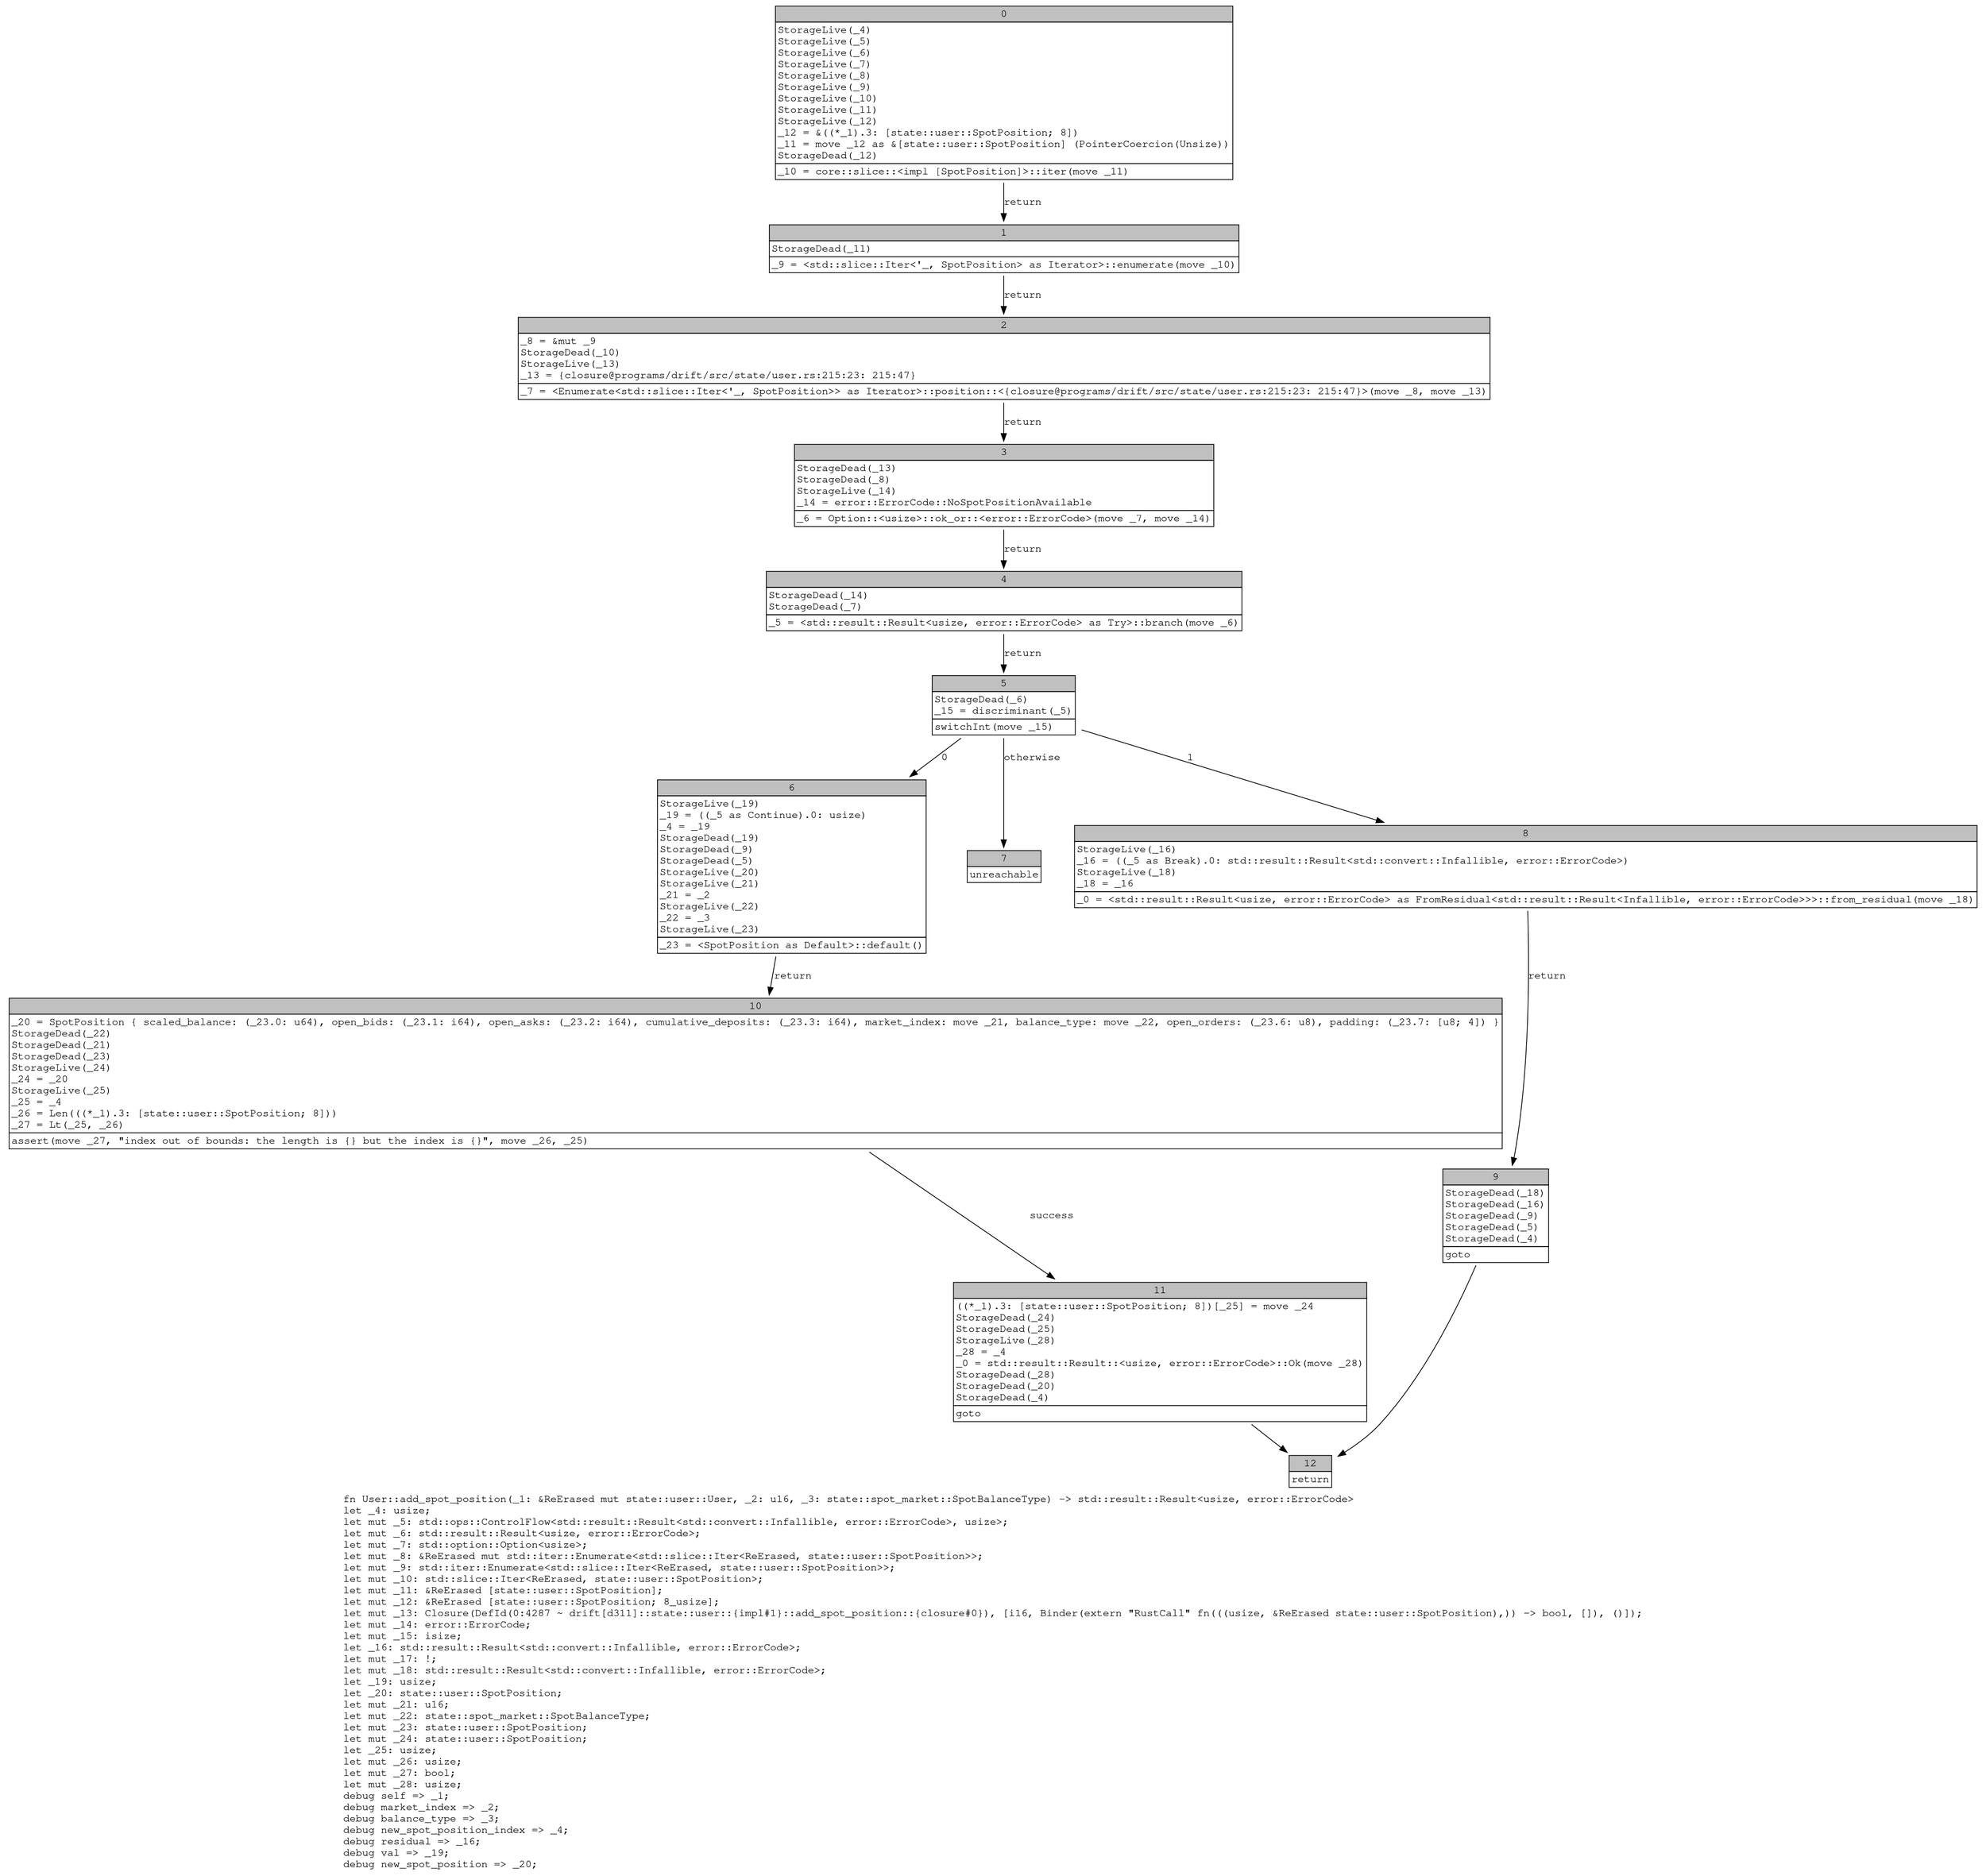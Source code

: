 digraph Mir_0_4286 {
    graph [fontname="Courier, monospace"];
    node [fontname="Courier, monospace"];
    edge [fontname="Courier, monospace"];
    label=<fn User::add_spot_position(_1: &amp;ReErased mut state::user::User, _2: u16, _3: state::spot_market::SpotBalanceType) -&gt; std::result::Result&lt;usize, error::ErrorCode&gt;<br align="left"/>let _4: usize;<br align="left"/>let mut _5: std::ops::ControlFlow&lt;std::result::Result&lt;std::convert::Infallible, error::ErrorCode&gt;, usize&gt;;<br align="left"/>let mut _6: std::result::Result&lt;usize, error::ErrorCode&gt;;<br align="left"/>let mut _7: std::option::Option&lt;usize&gt;;<br align="left"/>let mut _8: &amp;ReErased mut std::iter::Enumerate&lt;std::slice::Iter&lt;ReErased, state::user::SpotPosition&gt;&gt;;<br align="left"/>let mut _9: std::iter::Enumerate&lt;std::slice::Iter&lt;ReErased, state::user::SpotPosition&gt;&gt;;<br align="left"/>let mut _10: std::slice::Iter&lt;ReErased, state::user::SpotPosition&gt;;<br align="left"/>let mut _11: &amp;ReErased [state::user::SpotPosition];<br align="left"/>let mut _12: &amp;ReErased [state::user::SpotPosition; 8_usize];<br align="left"/>let mut _13: Closure(DefId(0:4287 ~ drift[d311]::state::user::{impl#1}::add_spot_position::{closure#0}), [i16, Binder(extern &quot;RustCall&quot; fn(((usize, &amp;ReErased state::user::SpotPosition),)) -&gt; bool, []), ()]);<br align="left"/>let mut _14: error::ErrorCode;<br align="left"/>let mut _15: isize;<br align="left"/>let _16: std::result::Result&lt;std::convert::Infallible, error::ErrorCode&gt;;<br align="left"/>let mut _17: !;<br align="left"/>let mut _18: std::result::Result&lt;std::convert::Infallible, error::ErrorCode&gt;;<br align="left"/>let _19: usize;<br align="left"/>let _20: state::user::SpotPosition;<br align="left"/>let mut _21: u16;<br align="left"/>let mut _22: state::spot_market::SpotBalanceType;<br align="left"/>let mut _23: state::user::SpotPosition;<br align="left"/>let mut _24: state::user::SpotPosition;<br align="left"/>let _25: usize;<br align="left"/>let mut _26: usize;<br align="left"/>let mut _27: bool;<br align="left"/>let mut _28: usize;<br align="left"/>debug self =&gt; _1;<br align="left"/>debug market_index =&gt; _2;<br align="left"/>debug balance_type =&gt; _3;<br align="left"/>debug new_spot_position_index =&gt; _4;<br align="left"/>debug residual =&gt; _16;<br align="left"/>debug val =&gt; _19;<br align="left"/>debug new_spot_position =&gt; _20;<br align="left"/>>;
    bb0__0_4286 [shape="none", label=<<table border="0" cellborder="1" cellspacing="0"><tr><td bgcolor="gray" align="center" colspan="1">0</td></tr><tr><td align="left" balign="left">StorageLive(_4)<br/>StorageLive(_5)<br/>StorageLive(_6)<br/>StorageLive(_7)<br/>StorageLive(_8)<br/>StorageLive(_9)<br/>StorageLive(_10)<br/>StorageLive(_11)<br/>StorageLive(_12)<br/>_12 = &amp;((*_1).3: [state::user::SpotPosition; 8])<br/>_11 = move _12 as &amp;[state::user::SpotPosition] (PointerCoercion(Unsize))<br/>StorageDead(_12)<br/></td></tr><tr><td align="left">_10 = core::slice::&lt;impl [SpotPosition]&gt;::iter(move _11)</td></tr></table>>];
    bb1__0_4286 [shape="none", label=<<table border="0" cellborder="1" cellspacing="0"><tr><td bgcolor="gray" align="center" colspan="1">1</td></tr><tr><td align="left" balign="left">StorageDead(_11)<br/></td></tr><tr><td align="left">_9 = &lt;std::slice::Iter&lt;'_, SpotPosition&gt; as Iterator&gt;::enumerate(move _10)</td></tr></table>>];
    bb2__0_4286 [shape="none", label=<<table border="0" cellborder="1" cellspacing="0"><tr><td bgcolor="gray" align="center" colspan="1">2</td></tr><tr><td align="left" balign="left">_8 = &amp;mut _9<br/>StorageDead(_10)<br/>StorageLive(_13)<br/>_13 = {closure@programs/drift/src/state/user.rs:215:23: 215:47}<br/></td></tr><tr><td align="left">_7 = &lt;Enumerate&lt;std::slice::Iter&lt;'_, SpotPosition&gt;&gt; as Iterator&gt;::position::&lt;{closure@programs/drift/src/state/user.rs:215:23: 215:47}&gt;(move _8, move _13)</td></tr></table>>];
    bb3__0_4286 [shape="none", label=<<table border="0" cellborder="1" cellspacing="0"><tr><td bgcolor="gray" align="center" colspan="1">3</td></tr><tr><td align="left" balign="left">StorageDead(_13)<br/>StorageDead(_8)<br/>StorageLive(_14)<br/>_14 = error::ErrorCode::NoSpotPositionAvailable<br/></td></tr><tr><td align="left">_6 = Option::&lt;usize&gt;::ok_or::&lt;error::ErrorCode&gt;(move _7, move _14)</td></tr></table>>];
    bb4__0_4286 [shape="none", label=<<table border="0" cellborder="1" cellspacing="0"><tr><td bgcolor="gray" align="center" colspan="1">4</td></tr><tr><td align="left" balign="left">StorageDead(_14)<br/>StorageDead(_7)<br/></td></tr><tr><td align="left">_5 = &lt;std::result::Result&lt;usize, error::ErrorCode&gt; as Try&gt;::branch(move _6)</td></tr></table>>];
    bb5__0_4286 [shape="none", label=<<table border="0" cellborder="1" cellspacing="0"><tr><td bgcolor="gray" align="center" colspan="1">5</td></tr><tr><td align="left" balign="left">StorageDead(_6)<br/>_15 = discriminant(_5)<br/></td></tr><tr><td align="left">switchInt(move _15)</td></tr></table>>];
    bb6__0_4286 [shape="none", label=<<table border="0" cellborder="1" cellspacing="0"><tr><td bgcolor="gray" align="center" colspan="1">6</td></tr><tr><td align="left" balign="left">StorageLive(_19)<br/>_19 = ((_5 as Continue).0: usize)<br/>_4 = _19<br/>StorageDead(_19)<br/>StorageDead(_9)<br/>StorageDead(_5)<br/>StorageLive(_20)<br/>StorageLive(_21)<br/>_21 = _2<br/>StorageLive(_22)<br/>_22 = _3<br/>StorageLive(_23)<br/></td></tr><tr><td align="left">_23 = &lt;SpotPosition as Default&gt;::default()</td></tr></table>>];
    bb7__0_4286 [shape="none", label=<<table border="0" cellborder="1" cellspacing="0"><tr><td bgcolor="gray" align="center" colspan="1">7</td></tr><tr><td align="left">unreachable</td></tr></table>>];
    bb8__0_4286 [shape="none", label=<<table border="0" cellborder="1" cellspacing="0"><tr><td bgcolor="gray" align="center" colspan="1">8</td></tr><tr><td align="left" balign="left">StorageLive(_16)<br/>_16 = ((_5 as Break).0: std::result::Result&lt;std::convert::Infallible, error::ErrorCode&gt;)<br/>StorageLive(_18)<br/>_18 = _16<br/></td></tr><tr><td align="left">_0 = &lt;std::result::Result&lt;usize, error::ErrorCode&gt; as FromResidual&lt;std::result::Result&lt;Infallible, error::ErrorCode&gt;&gt;&gt;::from_residual(move _18)</td></tr></table>>];
    bb9__0_4286 [shape="none", label=<<table border="0" cellborder="1" cellspacing="0"><tr><td bgcolor="gray" align="center" colspan="1">9</td></tr><tr><td align="left" balign="left">StorageDead(_18)<br/>StorageDead(_16)<br/>StorageDead(_9)<br/>StorageDead(_5)<br/>StorageDead(_4)<br/></td></tr><tr><td align="left">goto</td></tr></table>>];
    bb10__0_4286 [shape="none", label=<<table border="0" cellborder="1" cellspacing="0"><tr><td bgcolor="gray" align="center" colspan="1">10</td></tr><tr><td align="left" balign="left">_20 = SpotPosition { scaled_balance: (_23.0: u64), open_bids: (_23.1: i64), open_asks: (_23.2: i64), cumulative_deposits: (_23.3: i64), market_index: move _21, balance_type: move _22, open_orders: (_23.6: u8), padding: (_23.7: [u8; 4]) }<br/>StorageDead(_22)<br/>StorageDead(_21)<br/>StorageDead(_23)<br/>StorageLive(_24)<br/>_24 = _20<br/>StorageLive(_25)<br/>_25 = _4<br/>_26 = Len(((*_1).3: [state::user::SpotPosition; 8]))<br/>_27 = Lt(_25, _26)<br/></td></tr><tr><td align="left">assert(move _27, &quot;index out of bounds: the length is {} but the index is {}&quot;, move _26, _25)</td></tr></table>>];
    bb11__0_4286 [shape="none", label=<<table border="0" cellborder="1" cellspacing="0"><tr><td bgcolor="gray" align="center" colspan="1">11</td></tr><tr><td align="left" balign="left">((*_1).3: [state::user::SpotPosition; 8])[_25] = move _24<br/>StorageDead(_24)<br/>StorageDead(_25)<br/>StorageLive(_28)<br/>_28 = _4<br/>_0 = std::result::Result::&lt;usize, error::ErrorCode&gt;::Ok(move _28)<br/>StorageDead(_28)<br/>StorageDead(_20)<br/>StorageDead(_4)<br/></td></tr><tr><td align="left">goto</td></tr></table>>];
    bb12__0_4286 [shape="none", label=<<table border="0" cellborder="1" cellspacing="0"><tr><td bgcolor="gray" align="center" colspan="1">12</td></tr><tr><td align="left">return</td></tr></table>>];
    bb0__0_4286 -> bb1__0_4286 [label="return"];
    bb1__0_4286 -> bb2__0_4286 [label="return"];
    bb2__0_4286 -> bb3__0_4286 [label="return"];
    bb3__0_4286 -> bb4__0_4286 [label="return"];
    bb4__0_4286 -> bb5__0_4286 [label="return"];
    bb5__0_4286 -> bb6__0_4286 [label="0"];
    bb5__0_4286 -> bb8__0_4286 [label="1"];
    bb5__0_4286 -> bb7__0_4286 [label="otherwise"];
    bb6__0_4286 -> bb10__0_4286 [label="return"];
    bb8__0_4286 -> bb9__0_4286 [label="return"];
    bb9__0_4286 -> bb12__0_4286 [label=""];
    bb10__0_4286 -> bb11__0_4286 [label="success"];
    bb11__0_4286 -> bb12__0_4286 [label=""];
}
